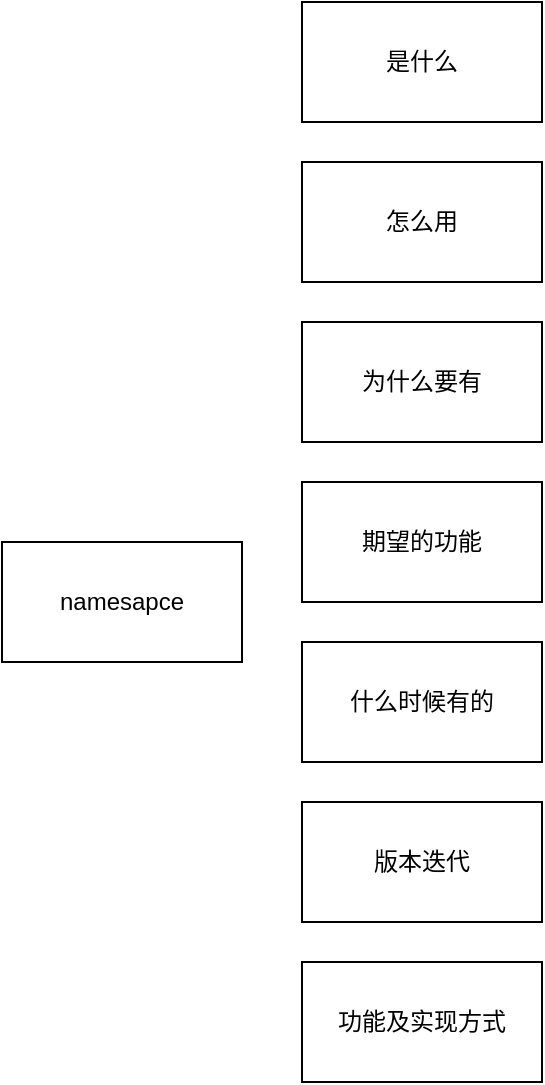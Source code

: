 <mxfile version="21.0.6" type="github">
  <diagram name="第 1 页" id="e-03QTZ9wUv-CiiEZj4y">
    <mxGraphModel dx="1254" dy="2012" grid="1" gridSize="10" guides="1" tooltips="1" connect="1" arrows="1" fold="1" page="1" pageScale="1" pageWidth="827" pageHeight="1169" math="0" shadow="0">
      <root>
        <mxCell id="0" />
        <mxCell id="1" parent="0" />
        <mxCell id="erl1SCX1tGQhVTkK4wHl-1" value="namesapce" style="rounded=0;whiteSpace=wrap;html=1;" vertex="1" parent="1">
          <mxGeometry x="30" y="210" width="120" height="60" as="geometry" />
        </mxCell>
        <mxCell id="erl1SCX1tGQhVTkK4wHl-2" value="为什么要有" style="rounded=0;whiteSpace=wrap;html=1;" vertex="1" parent="1">
          <mxGeometry x="180" y="100" width="120" height="60" as="geometry" />
        </mxCell>
        <mxCell id="erl1SCX1tGQhVTkK4wHl-3" value="什么时候有的" style="rounded=0;whiteSpace=wrap;html=1;" vertex="1" parent="1">
          <mxGeometry x="180" y="260" width="120" height="60" as="geometry" />
        </mxCell>
        <mxCell id="erl1SCX1tGQhVTkK4wHl-4" value="版本迭代" style="rounded=0;whiteSpace=wrap;html=1;" vertex="1" parent="1">
          <mxGeometry x="180" y="340" width="120" height="60" as="geometry" />
        </mxCell>
        <mxCell id="erl1SCX1tGQhVTkK4wHl-6" value="期望的功能" style="rounded=0;whiteSpace=wrap;html=1;" vertex="1" parent="1">
          <mxGeometry x="180" y="180" width="120" height="60" as="geometry" />
        </mxCell>
        <mxCell id="erl1SCX1tGQhVTkK4wHl-7" value="功能及实现方式" style="rounded=0;whiteSpace=wrap;html=1;" vertex="1" parent="1">
          <mxGeometry x="180" y="420" width="120" height="60" as="geometry" />
        </mxCell>
        <mxCell id="erl1SCX1tGQhVTkK4wHl-9" value="是什么" style="rounded=0;whiteSpace=wrap;html=1;" vertex="1" parent="1">
          <mxGeometry x="180" y="-60" width="120" height="60" as="geometry" />
        </mxCell>
        <mxCell id="erl1SCX1tGQhVTkK4wHl-10" value="怎么用" style="rounded=0;whiteSpace=wrap;html=1;" vertex="1" parent="1">
          <mxGeometry x="180" y="20" width="120" height="60" as="geometry" />
        </mxCell>
      </root>
    </mxGraphModel>
  </diagram>
</mxfile>
